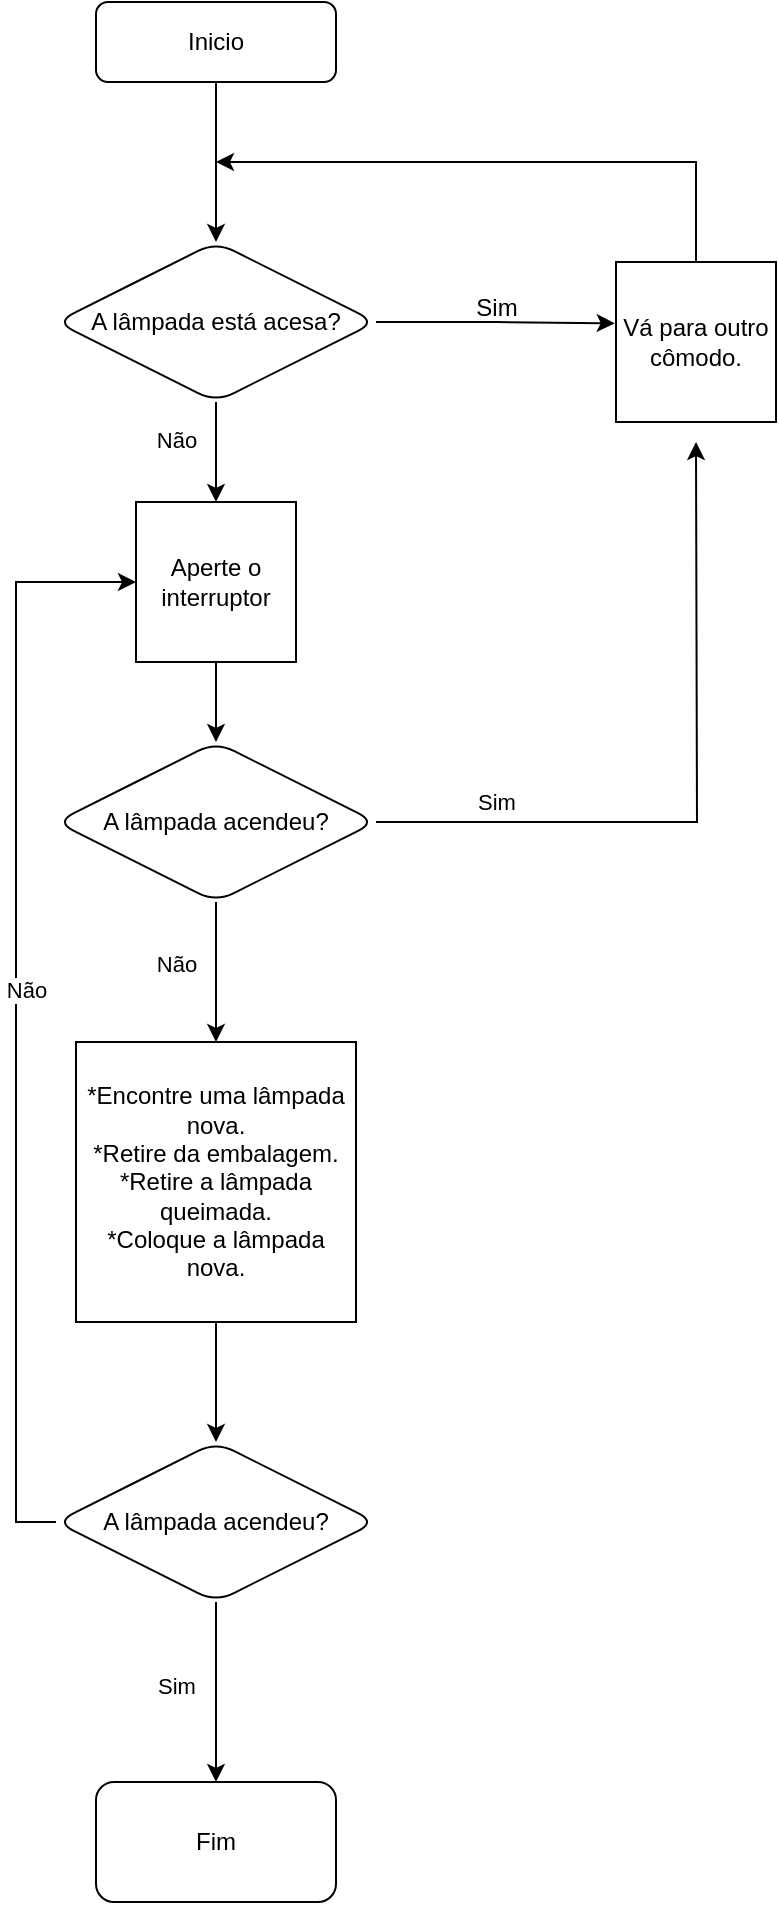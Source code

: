 <mxfile version="26.0.16">
  <diagram name="Página-1" id="ox3iCsVStKZ6-Tt3WGst">
    <mxGraphModel dx="794" dy="446" grid="1" gridSize="10" guides="1" tooltips="1" connect="1" arrows="1" fold="1" page="1" pageScale="1" pageWidth="827" pageHeight="1169" math="0" shadow="0">
      <root>
        <mxCell id="0" />
        <mxCell id="1" parent="0" />
        <mxCell id="Z59YFpSG7G4thyZyW3da-3" value="" style="edgeStyle=orthogonalEdgeStyle;rounded=0;orthogonalLoop=1;jettySize=auto;html=1;" edge="1" parent="1" source="Z59YFpSG7G4thyZyW3da-1" target="Z59YFpSG7G4thyZyW3da-2">
          <mxGeometry relative="1" as="geometry" />
        </mxCell>
        <mxCell id="Z59YFpSG7G4thyZyW3da-1" value="Inicio" style="rounded=1;whiteSpace=wrap;html=1;" vertex="1" parent="1">
          <mxGeometry x="280" y="40" width="120" height="40" as="geometry" />
        </mxCell>
        <mxCell id="Z59YFpSG7G4thyZyW3da-5" value="" style="edgeStyle=orthogonalEdgeStyle;rounded=0;orthogonalLoop=1;jettySize=auto;html=1;entryX=-0.008;entryY=0.383;entryDx=0;entryDy=0;entryPerimeter=0;" edge="1" parent="1" source="Z59YFpSG7G4thyZyW3da-2" target="Z59YFpSG7G4thyZyW3da-12">
          <mxGeometry relative="1" as="geometry">
            <mxPoint x="520" y="200" as="targetPoint" />
          </mxGeometry>
        </mxCell>
        <mxCell id="Z59YFpSG7G4thyZyW3da-14" style="edgeStyle=orthogonalEdgeStyle;rounded=0;orthogonalLoop=1;jettySize=auto;html=1;exitX=0.5;exitY=1;exitDx=0;exitDy=0;entryX=0.5;entryY=0;entryDx=0;entryDy=0;" edge="1" parent="1" source="Z59YFpSG7G4thyZyW3da-2" target="Z59YFpSG7G4thyZyW3da-13">
          <mxGeometry relative="1" as="geometry" />
        </mxCell>
        <mxCell id="Z59YFpSG7G4thyZyW3da-15" value="Não" style="edgeLabel;html=1;align=center;verticalAlign=middle;resizable=0;points=[];" vertex="1" connectable="0" parent="Z59YFpSG7G4thyZyW3da-14">
          <mxGeometry x="-0.253" y="1" relative="1" as="geometry">
            <mxPoint x="-21" as="offset" />
          </mxGeometry>
        </mxCell>
        <mxCell id="Z59YFpSG7G4thyZyW3da-2" value="A lâmpada está acesa?" style="rhombus;whiteSpace=wrap;html=1;rounded=1;" vertex="1" parent="1">
          <mxGeometry x="260" y="160" width="160" height="80" as="geometry" />
        </mxCell>
        <mxCell id="Z59YFpSG7G4thyZyW3da-9" style="edgeStyle=orthogonalEdgeStyle;rounded=0;orthogonalLoop=1;jettySize=auto;html=1;exitX=0.5;exitY=0;exitDx=0;exitDy=0;" edge="1" parent="1">
          <mxGeometry relative="1" as="geometry">
            <mxPoint x="340" y="120" as="targetPoint" />
            <mxPoint x="580" y="170" as="sourcePoint" />
            <Array as="points">
              <mxPoint x="580" y="120" />
            </Array>
          </mxGeometry>
        </mxCell>
        <mxCell id="Z59YFpSG7G4thyZyW3da-6" value="Sim" style="text;html=1;align=center;verticalAlign=middle;resizable=0;points=[];autosize=1;strokeColor=none;fillColor=none;" vertex="1" parent="1">
          <mxGeometry x="460" y="178" width="40" height="30" as="geometry" />
        </mxCell>
        <mxCell id="Z59YFpSG7G4thyZyW3da-12" value="Vá para outro cômodo." style="whiteSpace=wrap;html=1;aspect=fixed;" vertex="1" parent="1">
          <mxGeometry x="540" y="170" width="80" height="80" as="geometry" />
        </mxCell>
        <mxCell id="Z59YFpSG7G4thyZyW3da-18" style="edgeStyle=orthogonalEdgeStyle;rounded=0;orthogonalLoop=1;jettySize=auto;html=1;exitX=0.5;exitY=1;exitDx=0;exitDy=0;entryX=0.5;entryY=0;entryDx=0;entryDy=0;" edge="1" parent="1" source="Z59YFpSG7G4thyZyW3da-13" target="Z59YFpSG7G4thyZyW3da-16">
          <mxGeometry relative="1" as="geometry" />
        </mxCell>
        <mxCell id="Z59YFpSG7G4thyZyW3da-13" value="Aperte o interruptor" style="whiteSpace=wrap;html=1;aspect=fixed;" vertex="1" parent="1">
          <mxGeometry x="300" y="290" width="80" height="80" as="geometry" />
        </mxCell>
        <mxCell id="Z59YFpSG7G4thyZyW3da-19" style="edgeStyle=orthogonalEdgeStyle;rounded=0;orthogonalLoop=1;jettySize=auto;html=1;exitX=1;exitY=0.5;exitDx=0;exitDy=0;" edge="1" parent="1" source="Z59YFpSG7G4thyZyW3da-16">
          <mxGeometry relative="1" as="geometry">
            <mxPoint x="580" y="260" as="targetPoint" />
          </mxGeometry>
        </mxCell>
        <mxCell id="Z59YFpSG7G4thyZyW3da-20" value="Sim" style="edgeLabel;html=1;align=center;verticalAlign=middle;resizable=0;points=[];" vertex="1" connectable="0" parent="Z59YFpSG7G4thyZyW3da-19">
          <mxGeometry x="-0.688" y="4" relative="1" as="geometry">
            <mxPoint x="5" y="-6" as="offset" />
          </mxGeometry>
        </mxCell>
        <mxCell id="Z59YFpSG7G4thyZyW3da-23" style="edgeStyle=orthogonalEdgeStyle;rounded=0;orthogonalLoop=1;jettySize=auto;html=1;exitX=0.5;exitY=1;exitDx=0;exitDy=0;entryX=0.5;entryY=0;entryDx=0;entryDy=0;" edge="1" parent="1" source="Z59YFpSG7G4thyZyW3da-16" target="Z59YFpSG7G4thyZyW3da-22">
          <mxGeometry relative="1" as="geometry" />
        </mxCell>
        <mxCell id="Z59YFpSG7G4thyZyW3da-24" value="Não" style="edgeLabel;html=1;align=center;verticalAlign=middle;resizable=0;points=[];" vertex="1" connectable="0" parent="Z59YFpSG7G4thyZyW3da-23">
          <mxGeometry x="-0.114" relative="1" as="geometry">
            <mxPoint x="-20" as="offset" />
          </mxGeometry>
        </mxCell>
        <mxCell id="Z59YFpSG7G4thyZyW3da-16" value="A lâmpada acendeu?" style="rhombus;whiteSpace=wrap;html=1;rounded=1;" vertex="1" parent="1">
          <mxGeometry x="260" y="410" width="160" height="80" as="geometry" />
        </mxCell>
        <mxCell id="Z59YFpSG7G4thyZyW3da-34" style="edgeStyle=orthogonalEdgeStyle;rounded=0;orthogonalLoop=1;jettySize=auto;html=1;exitX=0.5;exitY=1;exitDx=0;exitDy=0;entryX=0.5;entryY=0;entryDx=0;entryDy=0;" edge="1" parent="1" source="Z59YFpSG7G4thyZyW3da-22" target="Z59YFpSG7G4thyZyW3da-33">
          <mxGeometry relative="1" as="geometry" />
        </mxCell>
        <mxCell id="Z59YFpSG7G4thyZyW3da-22" value="*Encontre uma lâmpada nova.&lt;div&gt;*Retire da embalagem.&lt;/div&gt;&lt;div&gt;*Retire a lâmpada queimada.&lt;/div&gt;&lt;div&gt;*Coloque a lâmpada nova.&lt;/div&gt;" style="whiteSpace=wrap;html=1;aspect=fixed;" vertex="1" parent="1">
          <mxGeometry x="270" y="560" width="140" height="140" as="geometry" />
        </mxCell>
        <mxCell id="Z59YFpSG7G4thyZyW3da-39" value="" style="edgeStyle=orthogonalEdgeStyle;rounded=0;orthogonalLoop=1;jettySize=auto;html=1;" edge="1" parent="1" source="Z59YFpSG7G4thyZyW3da-33" target="Z59YFpSG7G4thyZyW3da-38">
          <mxGeometry relative="1" as="geometry" />
        </mxCell>
        <mxCell id="Z59YFpSG7G4thyZyW3da-43" value="Sim" style="edgeLabel;html=1;align=center;verticalAlign=middle;resizable=0;points=[];" vertex="1" connectable="0" parent="Z59YFpSG7G4thyZyW3da-39">
          <mxGeometry x="-0.082" y="3" relative="1" as="geometry">
            <mxPoint x="-23" as="offset" />
          </mxGeometry>
        </mxCell>
        <mxCell id="Z59YFpSG7G4thyZyW3da-41" style="edgeStyle=orthogonalEdgeStyle;rounded=0;orthogonalLoop=1;jettySize=auto;html=1;exitX=0;exitY=0.5;exitDx=0;exitDy=0;entryX=0;entryY=0.5;entryDx=0;entryDy=0;" edge="1" parent="1" source="Z59YFpSG7G4thyZyW3da-33" target="Z59YFpSG7G4thyZyW3da-13">
          <mxGeometry relative="1" as="geometry" />
        </mxCell>
        <mxCell id="Z59YFpSG7G4thyZyW3da-42" value="Não" style="edgeLabel;html=1;align=center;verticalAlign=middle;resizable=0;points=[];" vertex="1" connectable="0" parent="Z59YFpSG7G4thyZyW3da-41">
          <mxGeometry x="0.042" y="-5" relative="1" as="geometry">
            <mxPoint as="offset" />
          </mxGeometry>
        </mxCell>
        <mxCell id="Z59YFpSG7G4thyZyW3da-33" value="A lâmpada acendeu?" style="rhombus;whiteSpace=wrap;html=1;rounded=1;" vertex="1" parent="1">
          <mxGeometry x="260" y="760" width="160" height="80" as="geometry" />
        </mxCell>
        <mxCell id="Z59YFpSG7G4thyZyW3da-38" value="Fim" style="rounded=1;whiteSpace=wrap;html=1;" vertex="1" parent="1">
          <mxGeometry x="280" y="930" width="120" height="60" as="geometry" />
        </mxCell>
      </root>
    </mxGraphModel>
  </diagram>
</mxfile>
